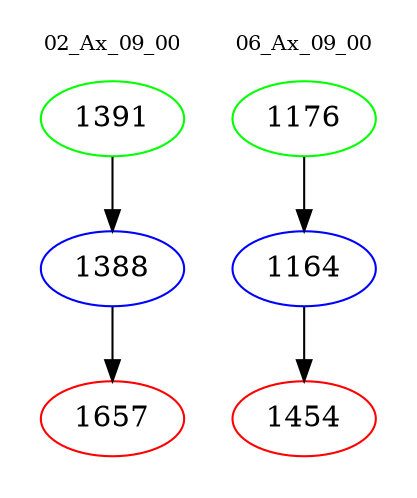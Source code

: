 digraph{
subgraph cluster_0 {
color = white
label = "02_Ax_09_00";
fontsize=10;
T0_1391 [label="1391", color="green"]
T0_1391 -> T0_1388 [color="black"]
T0_1388 [label="1388", color="blue"]
T0_1388 -> T0_1657 [color="black"]
T0_1657 [label="1657", color="red"]
}
subgraph cluster_1 {
color = white
label = "06_Ax_09_00";
fontsize=10;
T1_1176 [label="1176", color="green"]
T1_1176 -> T1_1164 [color="black"]
T1_1164 [label="1164", color="blue"]
T1_1164 -> T1_1454 [color="black"]
T1_1454 [label="1454", color="red"]
}
}
